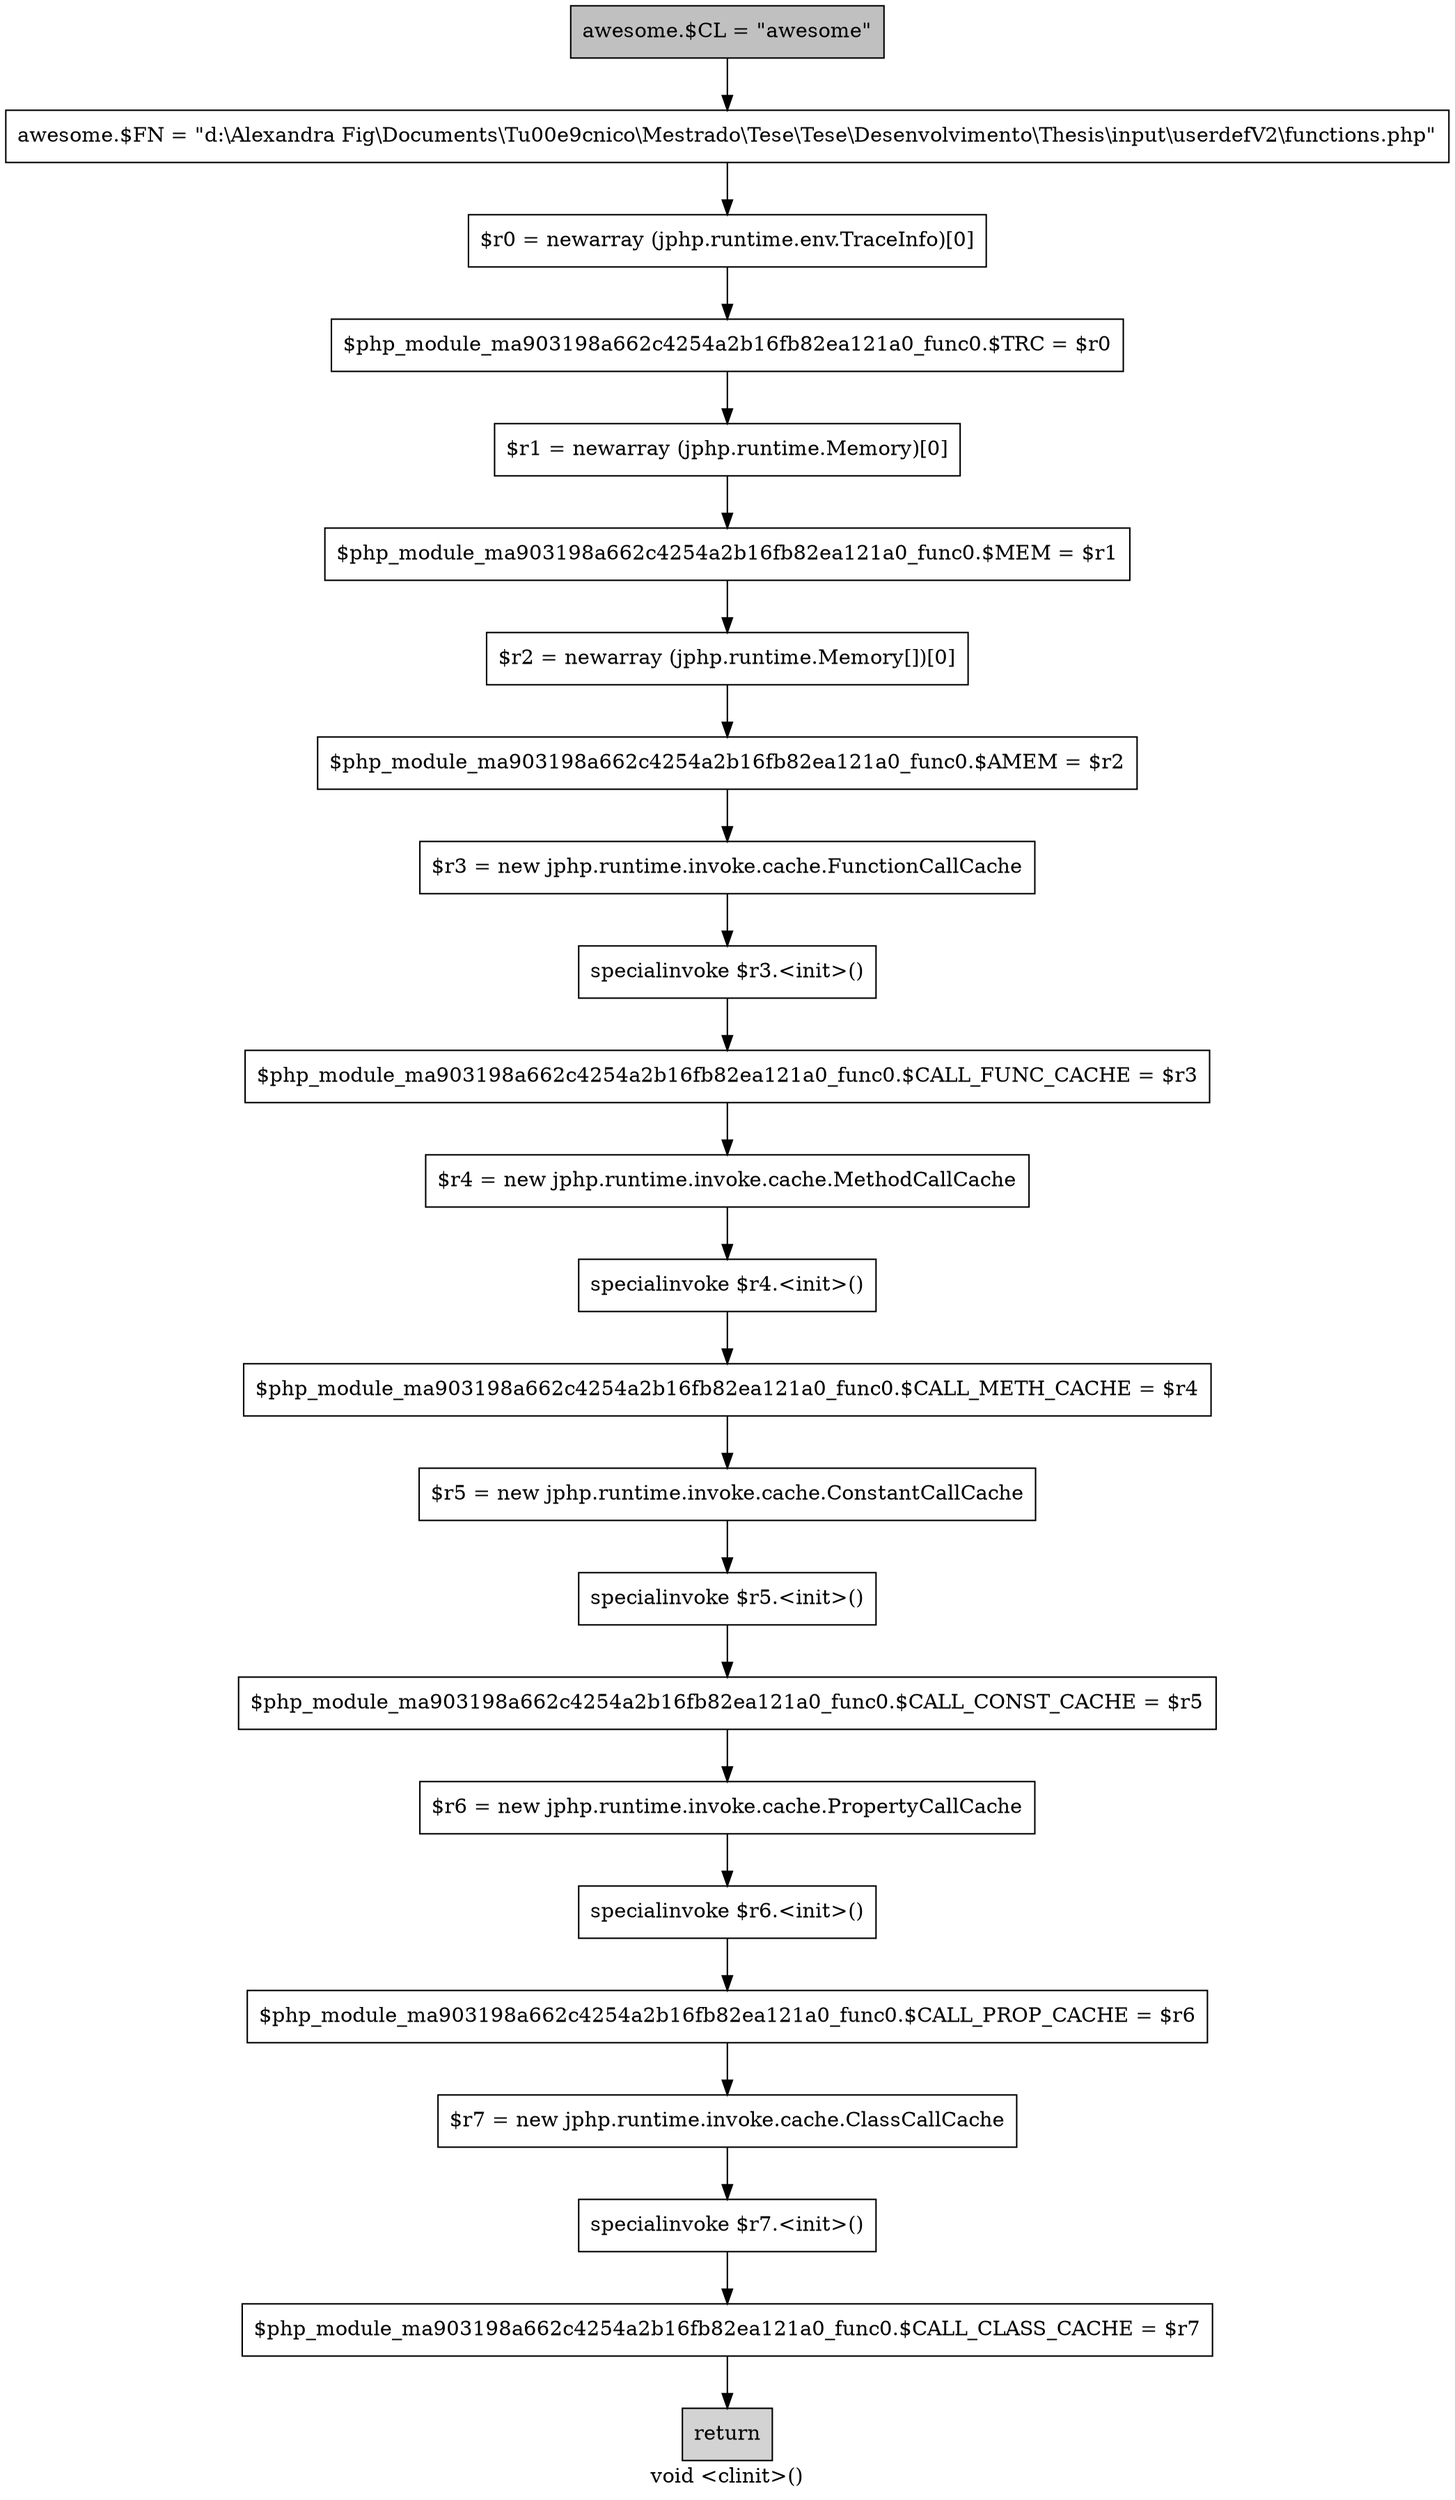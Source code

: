 digraph "void <clinit>()" {
    label="void <clinit>()";
    node [shape=box];
    "0" [style=filled,fillcolor=gray,label="awesome.$CL = \"awesome\"",];
    "1" [label="awesome.$FN = \"d:\\Alexandra Fig\\Documents\\T\u00e9cnico\\Mestrado\\Tese\\Tese\\Desenvolvimento\\Thesis\\input\\userdefV2\\functions.php\"",];
    "0"->"1";
    "2" [label="$r0 = newarray (jphp.runtime.env.TraceInfo)[0]",];
    "1"->"2";
    "3" [label="$php_module_ma903198a662c4254a2b16fb82ea121a0_func0.$TRC = $r0",];
    "2"->"3";
    "4" [label="$r1 = newarray (jphp.runtime.Memory)[0]",];
    "3"->"4";
    "5" [label="$php_module_ma903198a662c4254a2b16fb82ea121a0_func0.$MEM = $r1",];
    "4"->"5";
    "6" [label="$r2 = newarray (jphp.runtime.Memory[])[0]",];
    "5"->"6";
    "7" [label="$php_module_ma903198a662c4254a2b16fb82ea121a0_func0.$AMEM = $r2",];
    "6"->"7";
    "8" [label="$r3 = new jphp.runtime.invoke.cache.FunctionCallCache",];
    "7"->"8";
    "9" [label="specialinvoke $r3.<init>()",];
    "8"->"9";
    "10" [label="$php_module_ma903198a662c4254a2b16fb82ea121a0_func0.$CALL_FUNC_CACHE = $r3",];
    "9"->"10";
    "11" [label="$r4 = new jphp.runtime.invoke.cache.MethodCallCache",];
    "10"->"11";
    "12" [label="specialinvoke $r4.<init>()",];
    "11"->"12";
    "13" [label="$php_module_ma903198a662c4254a2b16fb82ea121a0_func0.$CALL_METH_CACHE = $r4",];
    "12"->"13";
    "14" [label="$r5 = new jphp.runtime.invoke.cache.ConstantCallCache",];
    "13"->"14";
    "15" [label="specialinvoke $r5.<init>()",];
    "14"->"15";
    "16" [label="$php_module_ma903198a662c4254a2b16fb82ea121a0_func0.$CALL_CONST_CACHE = $r5",];
    "15"->"16";
    "17" [label="$r6 = new jphp.runtime.invoke.cache.PropertyCallCache",];
    "16"->"17";
    "18" [label="specialinvoke $r6.<init>()",];
    "17"->"18";
    "19" [label="$php_module_ma903198a662c4254a2b16fb82ea121a0_func0.$CALL_PROP_CACHE = $r6",];
    "18"->"19";
    "20" [label="$r7 = new jphp.runtime.invoke.cache.ClassCallCache",];
    "19"->"20";
    "21" [label="specialinvoke $r7.<init>()",];
    "20"->"21";
    "22" [label="$php_module_ma903198a662c4254a2b16fb82ea121a0_func0.$CALL_CLASS_CACHE = $r7",];
    "21"->"22";
    "23" [style=filled,fillcolor=lightgray,label="return",];
    "22"->"23";
}
